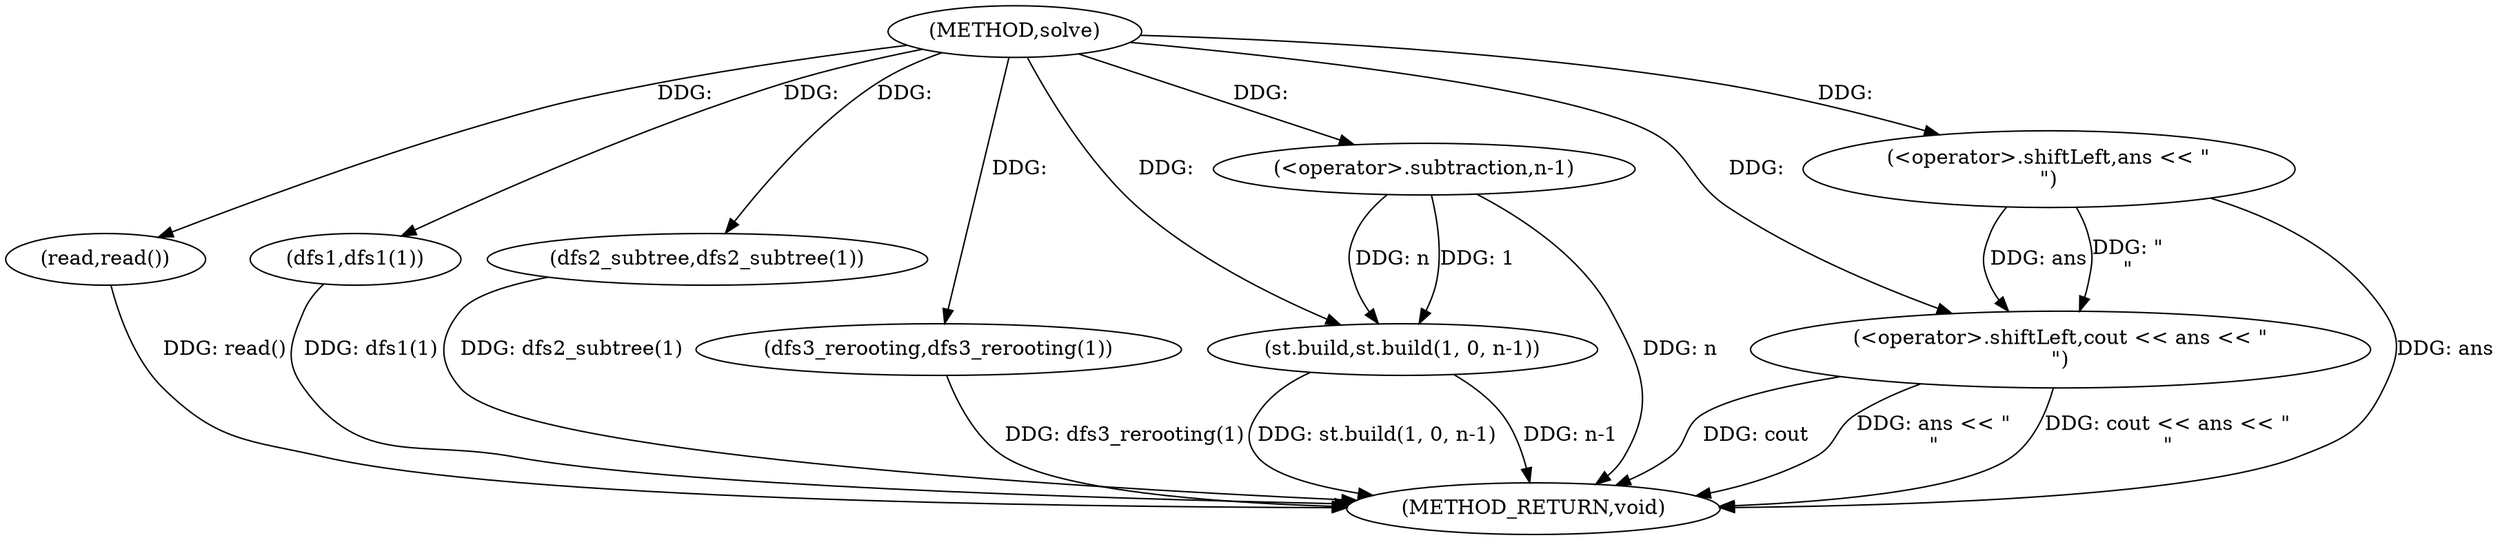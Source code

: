 digraph "solve" {  
"1000530" [label = "(METHOD,solve)" ]
"1000550" [label = "(METHOD_RETURN,void)" ]
"1000532" [label = "(read,read())" ]
"1000533" [label = "(dfs1,dfs1(1))" ]
"1000535" [label = "(st.build,st.build(1, 0, n-1))" ]
"1000541" [label = "(dfs2_subtree,dfs2_subtree(1))" ]
"1000543" [label = "(dfs3_rerooting,dfs3_rerooting(1))" ]
"1000545" [label = "(<operator>.shiftLeft,cout << ans << \"\n\")" ]
"1000538" [label = "(<operator>.subtraction,n-1)" ]
"1000547" [label = "(<operator>.shiftLeft,ans << \"\n\")" ]
  "1000532" -> "1000550"  [ label = "DDG: read()"] 
  "1000533" -> "1000550"  [ label = "DDG: dfs1(1)"] 
  "1000535" -> "1000550"  [ label = "DDG: n-1"] 
  "1000535" -> "1000550"  [ label = "DDG: st.build(1, 0, n-1)"] 
  "1000541" -> "1000550"  [ label = "DDG: dfs2_subtree(1)"] 
  "1000543" -> "1000550"  [ label = "DDG: dfs3_rerooting(1)"] 
  "1000545" -> "1000550"  [ label = "DDG: ans << \"\n\""] 
  "1000545" -> "1000550"  [ label = "DDG: cout << ans << \"\n\""] 
  "1000547" -> "1000550"  [ label = "DDG: ans"] 
  "1000545" -> "1000550"  [ label = "DDG: cout"] 
  "1000538" -> "1000550"  [ label = "DDG: n"] 
  "1000530" -> "1000532"  [ label = "DDG: "] 
  "1000530" -> "1000533"  [ label = "DDG: "] 
  "1000530" -> "1000535"  [ label = "DDG: "] 
  "1000538" -> "1000535"  [ label = "DDG: 1"] 
  "1000538" -> "1000535"  [ label = "DDG: n"] 
  "1000530" -> "1000541"  [ label = "DDG: "] 
  "1000530" -> "1000543"  [ label = "DDG: "] 
  "1000530" -> "1000545"  [ label = "DDG: "] 
  "1000547" -> "1000545"  [ label = "DDG: ans"] 
  "1000547" -> "1000545"  [ label = "DDG: \"\n\""] 
  "1000530" -> "1000538"  [ label = "DDG: "] 
  "1000530" -> "1000547"  [ label = "DDG: "] 
}
